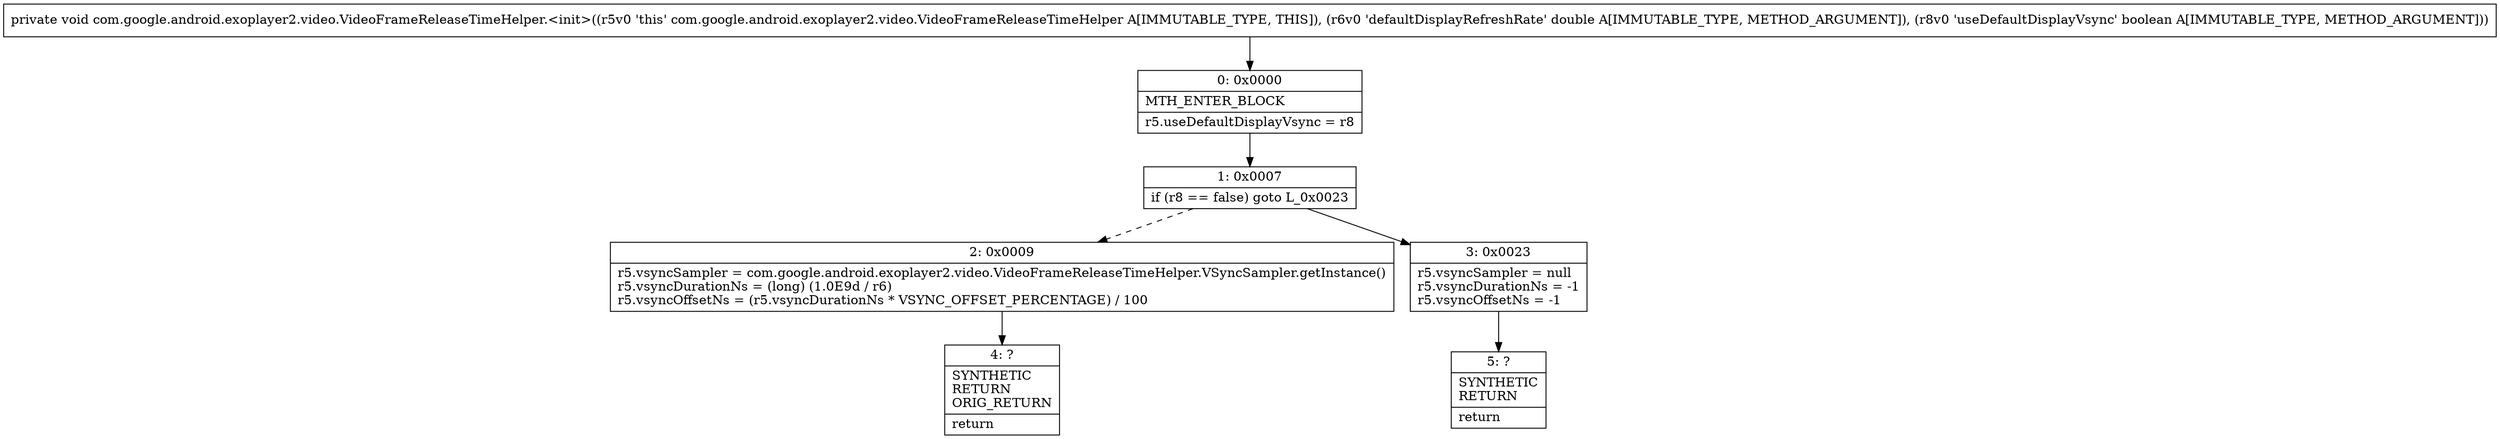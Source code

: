 digraph "CFG forcom.google.android.exoplayer2.video.VideoFrameReleaseTimeHelper.\<init\>(DZ)V" {
Node_0 [shape=record,label="{0\:\ 0x0000|MTH_ENTER_BLOCK\l|r5.useDefaultDisplayVsync = r8\l}"];
Node_1 [shape=record,label="{1\:\ 0x0007|if (r8 == false) goto L_0x0023\l}"];
Node_2 [shape=record,label="{2\:\ 0x0009|r5.vsyncSampler = com.google.android.exoplayer2.video.VideoFrameReleaseTimeHelper.VSyncSampler.getInstance()\lr5.vsyncDurationNs = (long) (1.0E9d \/ r6)\lr5.vsyncOffsetNs = (r5.vsyncDurationNs * VSYNC_OFFSET_PERCENTAGE) \/ 100\l}"];
Node_3 [shape=record,label="{3\:\ 0x0023|r5.vsyncSampler = null\lr5.vsyncDurationNs = \-1\lr5.vsyncOffsetNs = \-1\l}"];
Node_4 [shape=record,label="{4\:\ ?|SYNTHETIC\lRETURN\lORIG_RETURN\l|return\l}"];
Node_5 [shape=record,label="{5\:\ ?|SYNTHETIC\lRETURN\l|return\l}"];
MethodNode[shape=record,label="{private void com.google.android.exoplayer2.video.VideoFrameReleaseTimeHelper.\<init\>((r5v0 'this' com.google.android.exoplayer2.video.VideoFrameReleaseTimeHelper A[IMMUTABLE_TYPE, THIS]), (r6v0 'defaultDisplayRefreshRate' double A[IMMUTABLE_TYPE, METHOD_ARGUMENT]), (r8v0 'useDefaultDisplayVsync' boolean A[IMMUTABLE_TYPE, METHOD_ARGUMENT])) }"];
MethodNode -> Node_0;
Node_0 -> Node_1;
Node_1 -> Node_2[style=dashed];
Node_1 -> Node_3;
Node_2 -> Node_4;
Node_3 -> Node_5;
}

